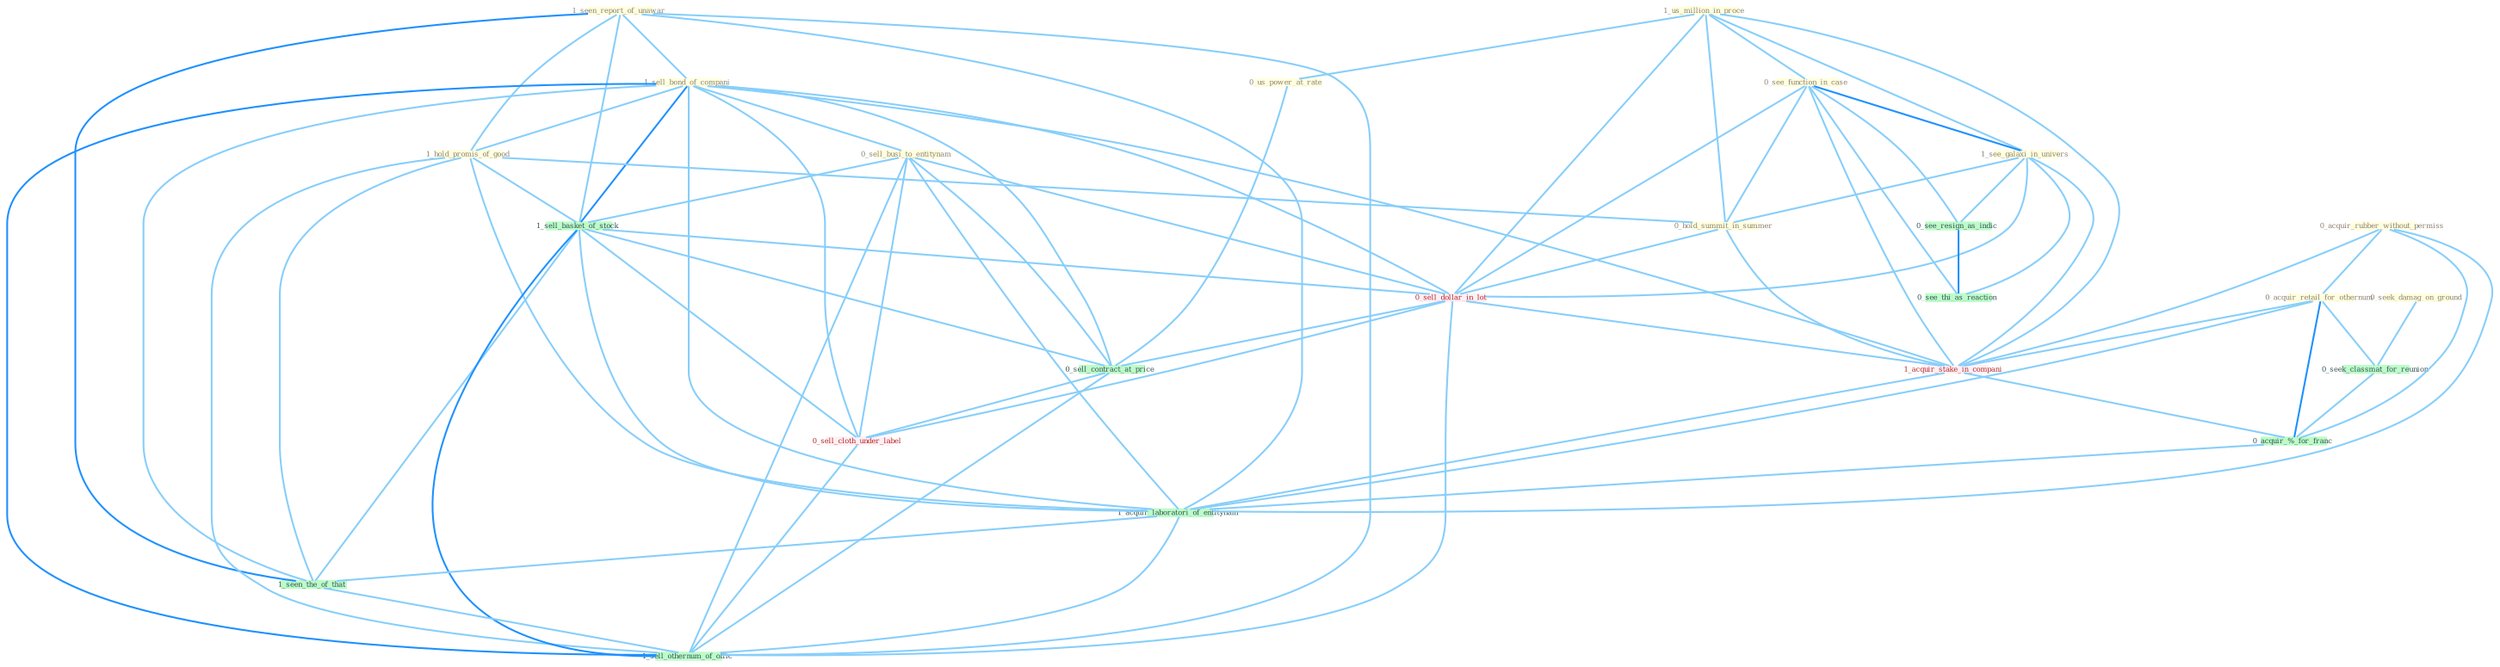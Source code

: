 Graph G{ 
    node
    [shape=polygon,style=filled,width=.5,height=.06,color="#BDFCC9",fixedsize=true,fontsize=4,
    fontcolor="#2f4f4f"];
    {node
    [color="#ffffe0", fontcolor="#8b7d6b"] "1_seen_report_of_unawar " "0_seek_damag_on_ground " "1_sell_bond_of_compani " "1_us_million_in_proce " "0_acquir_rubber_without_permiss " "0_see_function_in_case " "1_hold_promis_of_good " "0_us_power_at_rate " "0_acquir_retail_for_othernum " "1_see_galaxi_in_univers " "0_sell_busi_to_entitynam " "0_hold_summit_in_summer "}
{node [color="#fff0f5", fontcolor="#b22222"] "0_sell_dollar_in_lot " "1_acquir_stake_in_compani " "0_sell_cloth_under_label "}
edge [color="#B0E2FF"];

	"1_seen_report_of_unawar " -- "1_sell_bond_of_compani " [w="1", color="#87cefa" ];
	"1_seen_report_of_unawar " -- "1_hold_promis_of_good " [w="1", color="#87cefa" ];
	"1_seen_report_of_unawar " -- "1_sell_basket_of_stock " [w="1", color="#87cefa" ];
	"1_seen_report_of_unawar " -- "1_acquir_laboratori_of_entitynam " [w="1", color="#87cefa" ];
	"1_seen_report_of_unawar " -- "1_seen_the_of_that " [w="2", color="#1e90ff" , len=0.8];
	"1_seen_report_of_unawar " -- "1_sell_othernum_of_offic " [w="1", color="#87cefa" ];
	"0_seek_damag_on_ground " -- "0_seek_classmat_for_reunion " [w="1", color="#87cefa" ];
	"1_sell_bond_of_compani " -- "1_hold_promis_of_good " [w="1", color="#87cefa" ];
	"1_sell_bond_of_compani " -- "0_sell_busi_to_entitynam " [w="1", color="#87cefa" ];
	"1_sell_bond_of_compani " -- "1_sell_basket_of_stock " [w="2", color="#1e90ff" , len=0.8];
	"1_sell_bond_of_compani " -- "0_sell_dollar_in_lot " [w="1", color="#87cefa" ];
	"1_sell_bond_of_compani " -- "1_acquir_stake_in_compani " [w="1", color="#87cefa" ];
	"1_sell_bond_of_compani " -- "0_sell_contract_at_price " [w="1", color="#87cefa" ];
	"1_sell_bond_of_compani " -- "1_acquir_laboratori_of_entitynam " [w="1", color="#87cefa" ];
	"1_sell_bond_of_compani " -- "0_sell_cloth_under_label " [w="1", color="#87cefa" ];
	"1_sell_bond_of_compani " -- "1_seen_the_of_that " [w="1", color="#87cefa" ];
	"1_sell_bond_of_compani " -- "1_sell_othernum_of_offic " [w="2", color="#1e90ff" , len=0.8];
	"1_us_million_in_proce " -- "0_see_function_in_case " [w="1", color="#87cefa" ];
	"1_us_million_in_proce " -- "0_us_power_at_rate " [w="1", color="#87cefa" ];
	"1_us_million_in_proce " -- "1_see_galaxi_in_univers " [w="1", color="#87cefa" ];
	"1_us_million_in_proce " -- "0_hold_summit_in_summer " [w="1", color="#87cefa" ];
	"1_us_million_in_proce " -- "0_sell_dollar_in_lot " [w="1", color="#87cefa" ];
	"1_us_million_in_proce " -- "1_acquir_stake_in_compani " [w="1", color="#87cefa" ];
	"0_acquir_rubber_without_permiss " -- "0_acquir_retail_for_othernum " [w="1", color="#87cefa" ];
	"0_acquir_rubber_without_permiss " -- "1_acquir_stake_in_compani " [w="1", color="#87cefa" ];
	"0_acquir_rubber_without_permiss " -- "0_acquir_%_for_franc " [w="1", color="#87cefa" ];
	"0_acquir_rubber_without_permiss " -- "1_acquir_laboratori_of_entitynam " [w="1", color="#87cefa" ];
	"0_see_function_in_case " -- "1_see_galaxi_in_univers " [w="2", color="#1e90ff" , len=0.8];
	"0_see_function_in_case " -- "0_hold_summit_in_summer " [w="1", color="#87cefa" ];
	"0_see_function_in_case " -- "0_sell_dollar_in_lot " [w="1", color="#87cefa" ];
	"0_see_function_in_case " -- "0_see_resign_as_indic " [w="1", color="#87cefa" ];
	"0_see_function_in_case " -- "1_acquir_stake_in_compani " [w="1", color="#87cefa" ];
	"0_see_function_in_case " -- "0_see_thi_as_reaction " [w="1", color="#87cefa" ];
	"1_hold_promis_of_good " -- "0_hold_summit_in_summer " [w="1", color="#87cefa" ];
	"1_hold_promis_of_good " -- "1_sell_basket_of_stock " [w="1", color="#87cefa" ];
	"1_hold_promis_of_good " -- "1_acquir_laboratori_of_entitynam " [w="1", color="#87cefa" ];
	"1_hold_promis_of_good " -- "1_seen_the_of_that " [w="1", color="#87cefa" ];
	"1_hold_promis_of_good " -- "1_sell_othernum_of_offic " [w="1", color="#87cefa" ];
	"0_us_power_at_rate " -- "0_sell_contract_at_price " [w="1", color="#87cefa" ];
	"0_acquir_retail_for_othernum " -- "0_seek_classmat_for_reunion " [w="1", color="#87cefa" ];
	"0_acquir_retail_for_othernum " -- "1_acquir_stake_in_compani " [w="1", color="#87cefa" ];
	"0_acquir_retail_for_othernum " -- "0_acquir_%_for_franc " [w="2", color="#1e90ff" , len=0.8];
	"0_acquir_retail_for_othernum " -- "1_acquir_laboratori_of_entitynam " [w="1", color="#87cefa" ];
	"1_see_galaxi_in_univers " -- "0_hold_summit_in_summer " [w="1", color="#87cefa" ];
	"1_see_galaxi_in_univers " -- "0_sell_dollar_in_lot " [w="1", color="#87cefa" ];
	"1_see_galaxi_in_univers " -- "0_see_resign_as_indic " [w="1", color="#87cefa" ];
	"1_see_galaxi_in_univers " -- "1_acquir_stake_in_compani " [w="1", color="#87cefa" ];
	"1_see_galaxi_in_univers " -- "0_see_thi_as_reaction " [w="1", color="#87cefa" ];
	"0_sell_busi_to_entitynam " -- "1_sell_basket_of_stock " [w="1", color="#87cefa" ];
	"0_sell_busi_to_entitynam " -- "0_sell_dollar_in_lot " [w="1", color="#87cefa" ];
	"0_sell_busi_to_entitynam " -- "0_sell_contract_at_price " [w="1", color="#87cefa" ];
	"0_sell_busi_to_entitynam " -- "1_acquir_laboratori_of_entitynam " [w="1", color="#87cefa" ];
	"0_sell_busi_to_entitynam " -- "0_sell_cloth_under_label " [w="1", color="#87cefa" ];
	"0_sell_busi_to_entitynam " -- "1_sell_othernum_of_offic " [w="1", color="#87cefa" ];
	"0_hold_summit_in_summer " -- "0_sell_dollar_in_lot " [w="1", color="#87cefa" ];
	"0_hold_summit_in_summer " -- "1_acquir_stake_in_compani " [w="1", color="#87cefa" ];
	"0_seek_classmat_for_reunion " -- "0_acquir_%_for_franc " [w="1", color="#87cefa" ];
	"1_sell_basket_of_stock " -- "0_sell_dollar_in_lot " [w="1", color="#87cefa" ];
	"1_sell_basket_of_stock " -- "0_sell_contract_at_price " [w="1", color="#87cefa" ];
	"1_sell_basket_of_stock " -- "1_acquir_laboratori_of_entitynam " [w="1", color="#87cefa" ];
	"1_sell_basket_of_stock " -- "0_sell_cloth_under_label " [w="1", color="#87cefa" ];
	"1_sell_basket_of_stock " -- "1_seen_the_of_that " [w="1", color="#87cefa" ];
	"1_sell_basket_of_stock " -- "1_sell_othernum_of_offic " [w="2", color="#1e90ff" , len=0.8];
	"0_sell_dollar_in_lot " -- "1_acquir_stake_in_compani " [w="1", color="#87cefa" ];
	"0_sell_dollar_in_lot " -- "0_sell_contract_at_price " [w="1", color="#87cefa" ];
	"0_sell_dollar_in_lot " -- "0_sell_cloth_under_label " [w="1", color="#87cefa" ];
	"0_sell_dollar_in_lot " -- "1_sell_othernum_of_offic " [w="1", color="#87cefa" ];
	"0_see_resign_as_indic " -- "0_see_thi_as_reaction " [w="2", color="#1e90ff" , len=0.8];
	"1_acquir_stake_in_compani " -- "0_acquir_%_for_franc " [w="1", color="#87cefa" ];
	"1_acquir_stake_in_compani " -- "1_acquir_laboratori_of_entitynam " [w="1", color="#87cefa" ];
	"0_acquir_%_for_franc " -- "1_acquir_laboratori_of_entitynam " [w="1", color="#87cefa" ];
	"0_sell_contract_at_price " -- "0_sell_cloth_under_label " [w="1", color="#87cefa" ];
	"0_sell_contract_at_price " -- "1_sell_othernum_of_offic " [w="1", color="#87cefa" ];
	"1_acquir_laboratori_of_entitynam " -- "1_seen_the_of_that " [w="1", color="#87cefa" ];
	"1_acquir_laboratori_of_entitynam " -- "1_sell_othernum_of_offic " [w="1", color="#87cefa" ];
	"0_sell_cloth_under_label " -- "1_sell_othernum_of_offic " [w="1", color="#87cefa" ];
	"1_seen_the_of_that " -- "1_sell_othernum_of_offic " [w="1", color="#87cefa" ];
}